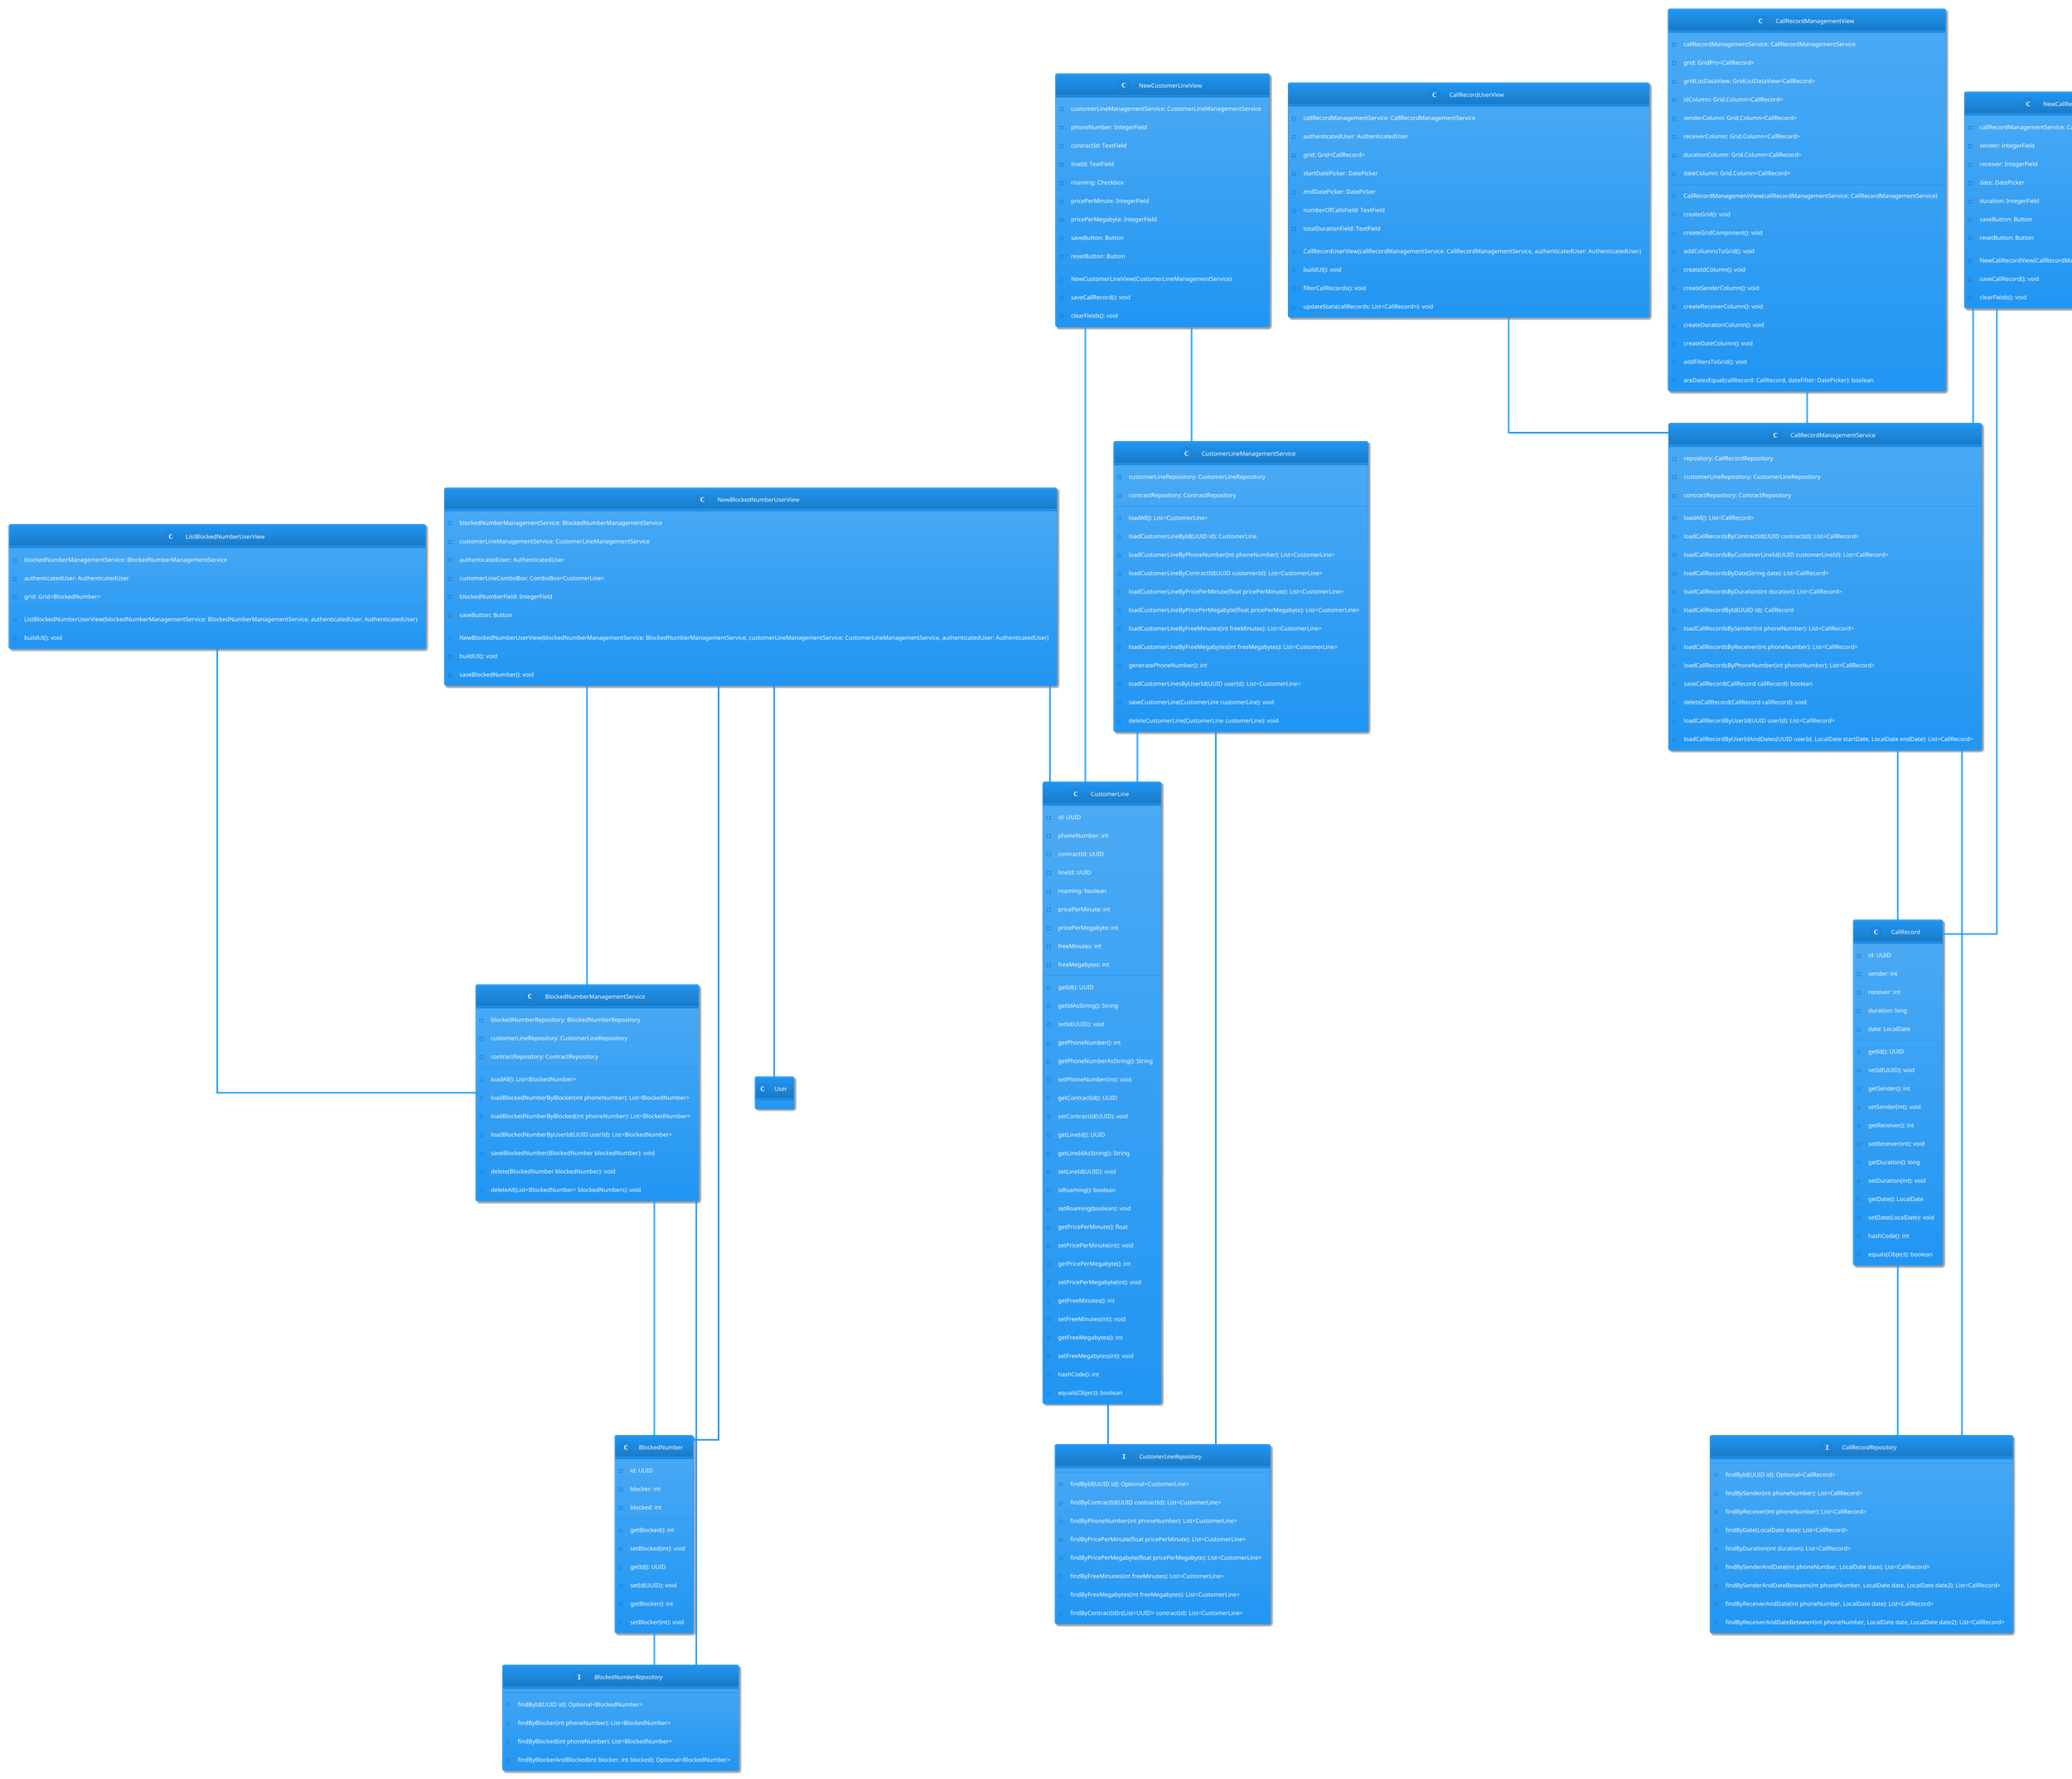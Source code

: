 @startuml

!theme materia
top to bottom direction
skinparam linetype ortho

class BlockedNumber {
  -id: UUID
  -blocker: int
  -blocked: int

  +getBlocked(): int
  +setBlocked(int): void
  +getId(): UUID
  +setId(UUID): void
  +getBlocker(): int
  +setBlocker(int): void
}

class CallRecord {
  -id: UUID
  -sender: int
  -receiver: int
  -duration: long
  -date: LocalDate

  +getId(): UUID
  +setId(UUID): void
  +getSender(): int
  +setSender(int): void
  +getReceiver(): int
  +setReceiver(int): void
  +getDuration(): long
  +setDuration(int): void
  +getDate(): LocalDate
  +setDate(LocalDate): void
  +hashCode(): int
  +equals(Object): boolean
}

class CustomerLine {
  -id: UUID
  -phoneNumber: int
  -contractId: UUID
  -lineId: UUID
  -roaming: boolean
  -pricePerMinute: int
  -pricePerMegabyte: int
  -freeMinutes: int
  -freeMegabytes: int

  +getId(): UUID
  +getIdAsString(): String
  +setId(UUID): void
  +getPhoneNumber(): int
  +getPhoneNumberAsString(): String
  +setPhoneNumber(int): void
  +getContractId(): UUID
  +setContractId(UUID): void
  +getLineId(): UUID
  +getLineIdAsString(): String
  +setLineId(UUID): void
  +isRoaming(): boolean
  +setRoaming(boolean): void
  +getPricePerMinute(): float
  +setPricePerMinute(int): void
  +getPricePerMegabyte(): int
  +setPricePerMegabyte(int): void
  +getFreeMinutes(): int
  +setFreeMinutes(int): void
  +getFreeMegabytes(): int
  +setFreeMegabytes(int): void
  +hashCode(): int
  +equals(Object): boolean
}

class DataRecord {
  -id: UUID
  -phoneNumber: int
  -megabytes: long
  -date: LocalDate

  +getId(): UUID
  +setId(UUID): void
  +getPhoneNumber(): int
  +setPhoneNumber(int): void
  +getMegabytes(): long
  +setMegabytes(int): void
  +getDate(): LocalDate
  +setDate(LocalDate): void
  +hashCode(): int
  +equals(Object): boolean
}

class Line {
  -id: UUID
  -name: String
  -description: String
  -pricePerMinute: int
  -pricePerMegabyte: int
  -minimumMonths: int
  -freeMinutes: int
  -freeMegabytes: int

  +getId(): UUID
  +setId(UUID): void
  +getName(): String
  +setName(String): void
  +getDescription(): String
  +setDescription(String): void
  +getPricePerMinute(): int
  +setPricePerMinute(int): void
  +getPricePerMegabyte(): int
  +setPricePerMegabyte(int): void
  +getMinimumMonths(): int
  +setMinimumMonths(int): void
  +getFreeMinutes(): int
  +setFreeMinutes(int): void
  +getFreeMegabytes(): int
  +setFreeMegabytes(int): void
  +hashCode(): int
  +equals(Object): boolean
}



interface BlockedNumberRepository {
  +findById(UUID id): Optional<BlockedNumber>
  +findByBlocker(int phoneNumber): List<BlockedNumber>
  +findByBlocked(int phoneNumber): List<BlockedNumber>
  +findByBlockerAndBlocked(int blocker, int blocked): Optional<BlockedNumber>
}

interface CallRecordRepository {
  +findById(UUID id): Optional<CallRecord>
  +findBySender(int phoneNumber): List<CallRecord>
  +findByReceiver(int phoneNumber): List<CallRecord>
  +findByDate(LocalDate date): List<CallRecord>
  +findByDuration(int duration): List<CallRecord>
  +findBySenderAndDate(int phoneNumber, LocalDate date): List<CallRecord>
  +findBySenderAndDateBetween(int phoneNumber, LocalDate date, LocalDate date2): List<CallRecord>
  +findByReceiverAndDate(int phoneNumber, LocalDate date): List<CallRecord>
  +findByReceiverAndDateBetween(int phoneNumber, LocalDate date, LocalDate date2): List<CallRecord>
}

interface CustomerLineRepository {
  +findById(UUID id): Optional<CustomerLine>
  +findByContractId(UUID contractId): List<CustomerLine>
  +findByPhoneNumber(int phoneNumber): List<CustomerLine>
  +findByPricePerMinute(float pricePerMinute): List<CustomerLine>
  +findByPricePerMegabyte(float pricePerMegabyte): List<CustomerLine>
  +findByFreeMinutes(int freeMinutes): List<CustomerLine>
  +findByFreeMegabytes(int freeMegabytes): List<CustomerLine>
  +findByContractIdIn(List<UUID> contractId): List<CustomerLine>
}

interface DataRecordRepository {
  +findByPhoneNumber(int phoneNumber): List<DataRecord>
  +findByDate(LocalDate date): List<DataRecord>
  +findByPhoneNumberAndDate(int phoneNumber, LocalTime date): List<DataRecord>
  +findByPhoneNumberAndDateBetween(int phoneNumber, LocalDate date, LocalDate date2): List<DataRecord>
}

interface LineRepository {
  +findById(UUID id): Optional<Line>
  +findByName(String name): Optional<Line>
  +findByDescription(String description): List<Line>
  +findByPricePerMinute(int pricePerMinute): List<Line>
  +findByPricePerMegabyte(int pricePerMegabyte): List<Line>
  +findByMinimumMonths(int minimumMonths): List<Line>
  +findByFreeMinutes(int freeMinutes): List<Line>
  +findByFreeMegabytes(int freeMegabytes): List<Line>
  +findById(String id): Optional<Line>
}

BlockedNumber -- BlockedNumberRepository
CallRecord -- CallRecordRepository
CustomerLine --  CustomerLineRepository
DataRecord -- DataRecordRepository
Line -- LineRepository


class BlockedNumberManagementService {
  -blockedNumberRepository: BlockedNumberRepository
  -customerLineRepository: CustomerLineRepository
  -contractRepository: ContractRepository
  +loadAll(): List<BlockedNumber>
  +loadBlockedNumberByBlocker(int phoneNumber): List<BlockedNumber>
  +loadBlockedNumberByBlocked(int phoneNumber): List<BlockedNumber>
  +loadBlockedNumberByUserId(UUID userId): List<BlockedNumber>
  +saveBlockedNumber(BlockedNumber blockedNumber): void
  +delete(BlockedNumber blockedNumber): void
  +deleteAll(List<BlockedNumber> blockedNumbers): void
}


class CallRecordManagementService {
  -repository: CallRecordRepository
  -customerLineRepository: CustomerLineRepository
  -contractRepository: ContractRepository
  +loadAll(): List<CallRecord>
  +loadCallRecordsByContractId(UUID contractId): List<CallRecord>
  +loadCallRecordsByCustomerLineId(UUID customerLineId): List<CallRecord>
  +loadCallRecordsByDate(String date): List<CallRecord>
  +loadCallRecordsByDuration(int duration): List<CallRecord>
  +loadCallRecordById(UUID id): CallRecord
  +loadCallRecordsBySender(int phoneNumber): List<CallRecord>
  +loadCallRecordsByReceiver(int phoneNumber): List<CallRecord>
  +loadCallRecordsByPhoneNumber(int phoneNumber): List<CallRecord>
  +saveCallRecord(CallRecord callRecord): boolean
  +deleteCallRecord(CallRecord callRecord): void
  +loadCallRecordByUserId(UUID userId): List<CallRecord>
  +loadCallRecordByUserIdAndDates(UUID userId, LocalDate startDate, LocalDate endDate): List<CallRecord>
}


class CustomerLineManagementService {
  -customerLineRepository: CustomerLineRepository
  -contractRepository: ContractRepository
  +loadAll(): List<CustomerLine>
  +loadCustomerLineById(UUID id): CustomerLine
  +loadCustomerLineByPhoneNumber(int phoneNumber): List<CustomerLine>
  +loadCustomerLineByContractId(UUID customerId): List<CustomerLine>
  +loadCustomerLineByPricePerMinute(float pricePerMinute): List<CustomerLine>
  +loadCustomerLineByPricePerMegabyte(float pricePerMegabyte): List<CustomerLine>
  +loadCustomerLineByFreeMinutes(int freeMinutes): List<CustomerLine>
  +loadCustomerLineByFreeMegabytes(int freeMegabytes): List<CustomerLine>
  +generatePhoneNumber(): int
  +loadCustomerLinesByUserId(UUID userId): List<CustomerLine>
  +saveCustomerLine(CustomerLine customerLine): void
  +deleteCustomerLine(CustomerLine customerLine): void
}


class DataRecordManagementService {
  -dataRecordRepository: DataRecordRepository
  -contractRepository: ContractRepository
  -customerLineRepository: CustomerLineRepository
  +loadAll(): List<DataRecord>
  +loadDataRecordById(UUID id): DataRecord
  +loadDataRecordByDate(LocalDate date): List<DataRecord>
  +loadDataRecordByPhoneNumber(int phoneNumber): List<DataRecord>
  +saveDataRecord(DataRecord dataRecord): DataRecord
  +loadDataRecordByUserId(UUID userId): List<DataRecord>
  +loadDataRecordByUserIdAndDates(UUID userId, LocalDate startDate, LocalDate endDate): List<DataRecord>
}


class LineManagementService {
  -lineRepository: LineRepository
  +loadAll(): List<Line>
  +loadLineById(UUID id): Line
  +loadLineByName(String name): Line
  +loadLineByDescription(String description): List<Line>
  +loadLinesByPricePerMinute(int pricePerMinute): List<Line>
  +loadLinesByPricePerMegabyte(int pricePerMegabyte): List<Line>
  +loadLinesByMinimumMonths(int minimumMonths): List<Line>
  +saveLine(Line line): Line
  +deleteLine(Line line): void
}

BlockedNumberManagementService -- BlockedNumberRepository
CallRecordManagementService -- CallRecordRepository
CustomerLineManagementService -- CustomerLineRepository
DataRecordManagementService -- DataRecordRepository
LineManagementService -- LineRepository


BlockedNumberManagementService -- BlockedNumber
CallRecordManagementService -- CallRecord
CustomerLineManagementService -- CustomerLine
DataRecordManagementService -- DataRecord
LineManagementService -- Line

class CallRecordUserView {
  -callRecordManagementService: CallRecordManagementService
  -authenticatedUser: AuthenticatedUser
  -grid: Grid<CallRecord>
  -startDatePicker: DatePicker
  -endDatePicker: DatePicker
  -numberOfCallsField: TextField
  -totalDurationField: TextField
  +CallRecordUserView(callRecordManagementService: CallRecordManagementService, authenticatedUser: AuthenticatedUser)
  +buildUI(): void
  +filterCallRecords(): void
  +updateStats(callRecords: List<CallRecord>): void
}

class DataRecordUserView {
  -dataRecordManagementService: DataRecordManagementService
  -authenticatedUser: AuthenticatedUser
  -grid: Grid<DataRecord>
  -startDatePicker: DatePicker
  -endDatePicker: DatePicker
  -numberOfDataTransmissionsField: TextField
  -totalMegabytesField: TextField
  +DataRecordUserView(dataRecordManagementService: DataRecordManagementService, authenticatedUser: AuthenticatedUser)
  +buildUI(): void
  +filterDataRecords(): void
  +updateStats(dataRecords: List<DataRecord>): void
}

class ListBlockedNumberUserView {
  -blockedNumberManagementService: BlockedNumberManagementService
  -authenticatedUser: AuthenticatedUser
  -grid: Grid<BlockedNumber>
  +ListBlockedNumberUserView(blockedNumberManagementService: BlockedNumberManagementService, authenticatedUser: AuthenticatedUser)
  +buildUI(): void
}

class CallRecordManagementView {
  -callRecordManagementService: CallRecordManagementService
  -grid: GridPro<CallRecord>
  -gridListDataView: GridListDataView<CallRecord>
  -idColumn: Grid.Column<CallRecord>
  -senderColumn: Grid.Column<CallRecord>
  -receiverColumn: Grid.Column<CallRecord>
  -durationColumn: Grid.Column<CallRecord>
  -dateColumn: Grid.Column<CallRecord>
  +CallRecordManagementView(callRecordManagementService: CallRecordManagementService)
  +createGrid(): void
  +createGridComponent(): void
  +addColumnsToGrid(): void
  +createIdColumn(): void
  +createSenderColumn(): void
  +createReceiverColumn(): void
  +createDurationColumn(): void
  +createDateColumn(): void
  +addFiltersToGrid(): void
  +areDatesEqual(callRecord: CallRecord, dateFilter: DatePicker): boolean
}

class NewBlockedNumberUserView {
  -blockedNumberManagementService: BlockedNumberManagementService
  -customerLineManagementService: CustomerLineManagementService
  -authenticatedUser: AuthenticatedUser
  -customerLineComboBox: ComboBox<CustomerLine>
  -blockedNumberField: IntegerField
  -saveButton: Button

  +NewBlockedNumberUserView(blockedNumberManagementService: BlockedNumberManagementService, customerLineManagementService: CustomerLineManagementService, authenticatedUser: AuthenticatedUser)
  -buildUI(): void
  -saveBlockedNumber(): void
}

class NewCallRecordView {
  -callRecordManagementService: CallRecordManagementService
  -sender: IntegerField
  -receiver: IntegerField
  -date: DatePicker
  -duration: IntegerField
  -saveButton: Button
  -resetButton: Button

  +NewCallRecordView(CallRecordManagementService)
  -saveCallRecord(): void
  -clearFields(): void
}

class NewCustomerLineView {
  -customerLineManagementService: CustomerLineManagementService
  -phoneNumber: IntegerField
  -contractId: TextField
  -lineId: TextField
  -roaming: Checkbox
  -pricePerMinute: IntegerField
  -pricePerMegabyte: IntegerField
  -saveButton: Button
  -resetButton: Button

  +NewCustomerLineView(CustomerLineManagementService)
  -saveCallRecord(): void
  -clearFields(): void
}

class NewDataRecordView {
  -dataRecordManagementService: DataRecordManagementService
  -phoneNumber: IntegerField
  -date: DatePicker
  -megabytes: IntegerField
  -saveButton: Button
  -resetButton: Button

  +NewDataRecordView(DataRecordManagementService)
  -saveDataRecord(): void
  -clearFields(): void
}

class NewLineView {
  -lineManagementService: LineManagementService
  -status: NativeLabel
  -name: TextField
  -description: TextField
  -pricePerMinute: IntegerField
  -pricePerMegabyte: IntegerField
  -minimumMonths: IntegerField
  -freeMinutes: IntegerField
  -freeMegabytes: IntegerField
  -saveButton: Button
  -resetButton: Button

  +NewLineView(LineManagementService)
  -saveLine(): void
  -clearFields(): void
}


CallRecordUserView -- CallRecordManagementService
DataRecordUserView -- DataRecordManagementService
ListBlockedNumberUserView -- BlockedNumberManagementService
CallRecordManagementView -- CallRecordManagementService
NewBlockedNumberUserView --BlockedNumberManagementService
NewBlockedNumberUserView -- BlockedNumber
NewBlockedNumberUserView -- User
NewBlockedNumberUserView -- CustomerLine
NewCallRecordView -- CallRecord
NewCallRecordView -- CallRecordManagementService
NewCustomerLineView -- CustomerLineManagementService
NewCustomerLineView -- CustomerLine
NewDataRecordView -- DataRecord
NewDataRecordView -- DataRecordManagementService
NewLineView -- LineManagementService
NewLineView -- Line
@enduml


